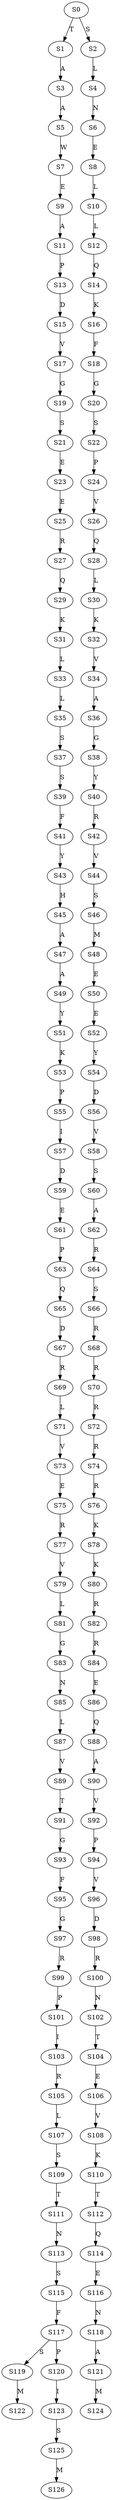 strict digraph  {
	S0 -> S1 [ label = T ];
	S0 -> S2 [ label = S ];
	S1 -> S3 [ label = A ];
	S2 -> S4 [ label = L ];
	S3 -> S5 [ label = A ];
	S4 -> S6 [ label = N ];
	S5 -> S7 [ label = W ];
	S6 -> S8 [ label = E ];
	S7 -> S9 [ label = E ];
	S8 -> S10 [ label = L ];
	S9 -> S11 [ label = A ];
	S10 -> S12 [ label = L ];
	S11 -> S13 [ label = P ];
	S12 -> S14 [ label = Q ];
	S13 -> S15 [ label = D ];
	S14 -> S16 [ label = K ];
	S15 -> S17 [ label = V ];
	S16 -> S18 [ label = F ];
	S17 -> S19 [ label = G ];
	S18 -> S20 [ label = G ];
	S19 -> S21 [ label = S ];
	S20 -> S22 [ label = S ];
	S21 -> S23 [ label = E ];
	S22 -> S24 [ label = P ];
	S23 -> S25 [ label = E ];
	S24 -> S26 [ label = V ];
	S25 -> S27 [ label = R ];
	S26 -> S28 [ label = Q ];
	S27 -> S29 [ label = Q ];
	S28 -> S30 [ label = L ];
	S29 -> S31 [ label = K ];
	S30 -> S32 [ label = K ];
	S31 -> S33 [ label = L ];
	S32 -> S34 [ label = V ];
	S33 -> S35 [ label = L ];
	S34 -> S36 [ label = A ];
	S35 -> S37 [ label = S ];
	S36 -> S38 [ label = G ];
	S37 -> S39 [ label = S ];
	S38 -> S40 [ label = Y ];
	S39 -> S41 [ label = F ];
	S40 -> S42 [ label = R ];
	S41 -> S43 [ label = Y ];
	S42 -> S44 [ label = V ];
	S43 -> S45 [ label = H ];
	S44 -> S46 [ label = S ];
	S45 -> S47 [ label = A ];
	S46 -> S48 [ label = M ];
	S47 -> S49 [ label = A ];
	S48 -> S50 [ label = E ];
	S49 -> S51 [ label = Y ];
	S50 -> S52 [ label = E ];
	S51 -> S53 [ label = K ];
	S52 -> S54 [ label = Y ];
	S53 -> S55 [ label = P ];
	S54 -> S56 [ label = D ];
	S55 -> S57 [ label = I ];
	S56 -> S58 [ label = V ];
	S57 -> S59 [ label = D ];
	S58 -> S60 [ label = S ];
	S59 -> S61 [ label = E ];
	S60 -> S62 [ label = A ];
	S61 -> S63 [ label = P ];
	S62 -> S64 [ label = R ];
	S63 -> S65 [ label = Q ];
	S64 -> S66 [ label = S ];
	S65 -> S67 [ label = D ];
	S66 -> S68 [ label = R ];
	S67 -> S69 [ label = R ];
	S68 -> S70 [ label = R ];
	S69 -> S71 [ label = L ];
	S70 -> S72 [ label = R ];
	S71 -> S73 [ label = V ];
	S72 -> S74 [ label = R ];
	S73 -> S75 [ label = E ];
	S74 -> S76 [ label = R ];
	S75 -> S77 [ label = R ];
	S76 -> S78 [ label = K ];
	S77 -> S79 [ label = V ];
	S78 -> S80 [ label = K ];
	S79 -> S81 [ label = L ];
	S80 -> S82 [ label = R ];
	S81 -> S83 [ label = G ];
	S82 -> S84 [ label = R ];
	S83 -> S85 [ label = N ];
	S84 -> S86 [ label = E ];
	S85 -> S87 [ label = L ];
	S86 -> S88 [ label = Q ];
	S87 -> S89 [ label = V ];
	S88 -> S90 [ label = A ];
	S89 -> S91 [ label = T ];
	S90 -> S92 [ label = V ];
	S91 -> S93 [ label = G ];
	S92 -> S94 [ label = P ];
	S93 -> S95 [ label = F ];
	S94 -> S96 [ label = V ];
	S95 -> S97 [ label = G ];
	S96 -> S98 [ label = D ];
	S97 -> S99 [ label = R ];
	S98 -> S100 [ label = R ];
	S99 -> S101 [ label = P ];
	S100 -> S102 [ label = N ];
	S101 -> S103 [ label = I ];
	S102 -> S104 [ label = T ];
	S103 -> S105 [ label = R ];
	S104 -> S106 [ label = E ];
	S105 -> S107 [ label = L ];
	S106 -> S108 [ label = V ];
	S107 -> S109 [ label = S ];
	S108 -> S110 [ label = K ];
	S109 -> S111 [ label = T ];
	S110 -> S112 [ label = T ];
	S111 -> S113 [ label = N ];
	S112 -> S114 [ label = Q ];
	S113 -> S115 [ label = S ];
	S114 -> S116 [ label = E ];
	S115 -> S117 [ label = F ];
	S116 -> S118 [ label = N ];
	S117 -> S119 [ label = S ];
	S117 -> S120 [ label = P ];
	S118 -> S121 [ label = A ];
	S119 -> S122 [ label = M ];
	S120 -> S123 [ label = I ];
	S121 -> S124 [ label = M ];
	S123 -> S125 [ label = S ];
	S125 -> S126 [ label = M ];
}
